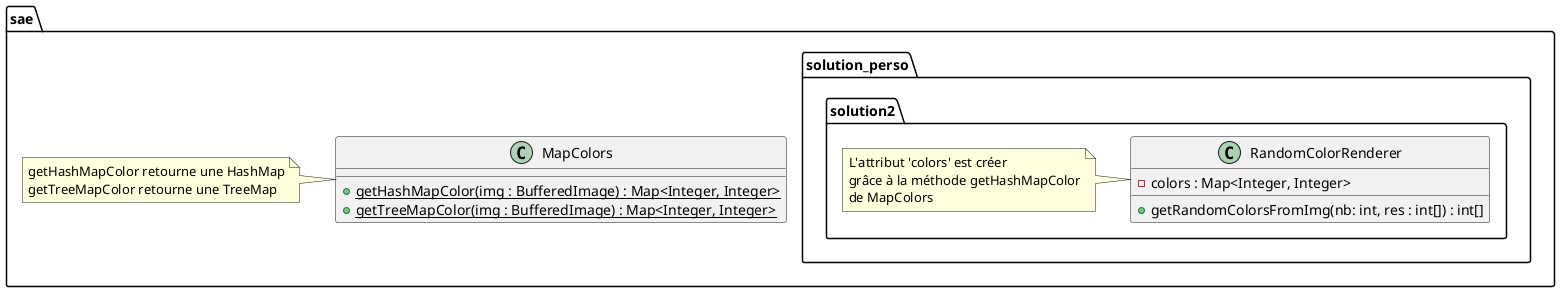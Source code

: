 @startuml
'https://plantuml.com/class-diagram

package sae {

    class MapColors {
        + {static} getHashMapColor(img : BufferedImage) : Map<Integer, Integer>
        + {static} getTreeMapColor(img : BufferedImage) : Map<Integer, Integer>
    }

    note left{
        getHashMapColor retourne une HashMap
        getTreeMapColor retourne une TreeMap
    }
}

    package sae.solution_perso.solution2{
        class RandomColorRenderer {
            - colors : Map<Integer, Integer>
            + getRandomColorsFromImg(nb: int, res : int[]) : int[]
        }


        note left {
           L'attribut 'colors' est créer
           grâce à la méthode getHashMapColor
           de MapColors
        }
    }
}




@enduml